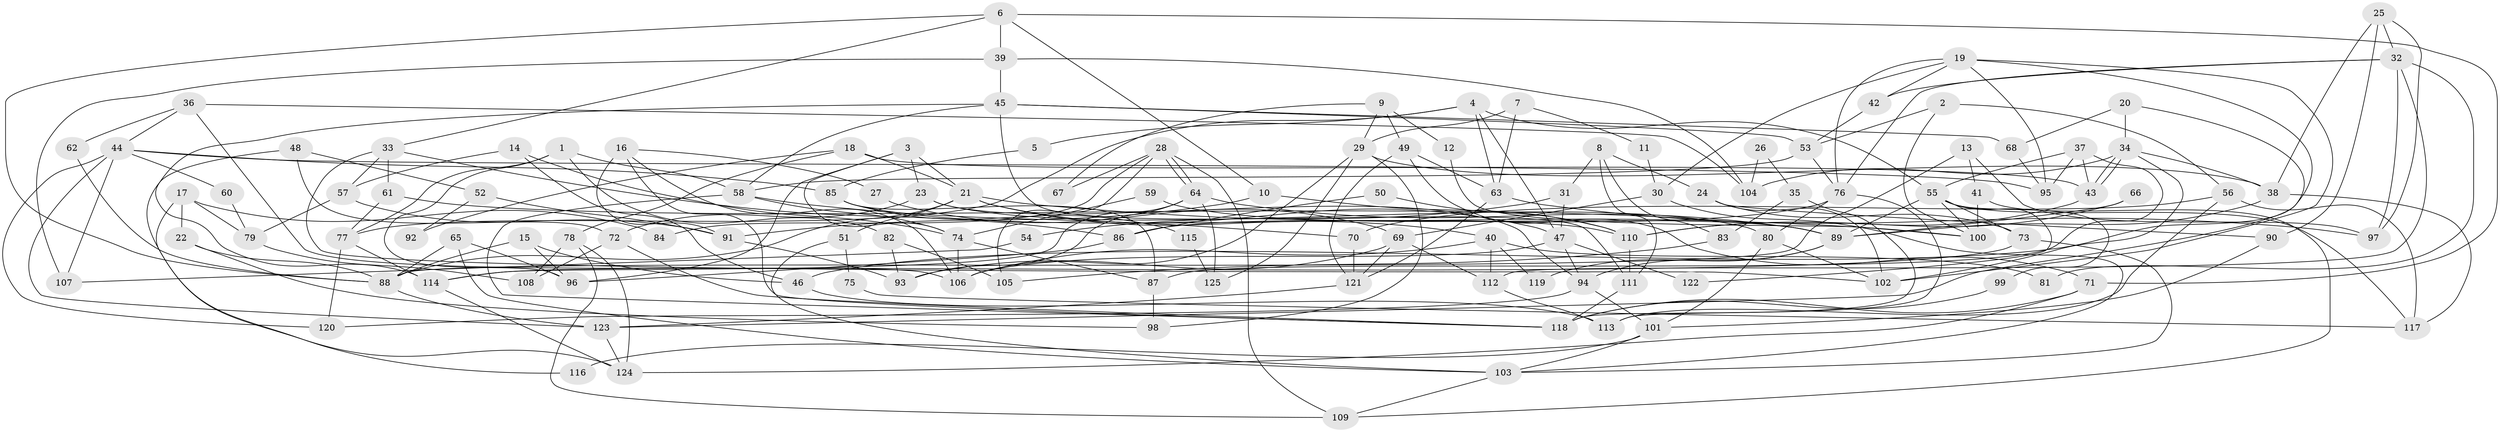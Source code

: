 // coarse degree distribution, {2: 0.20967741935483872, 4: 0.20967741935483872, 3: 0.0967741935483871, 7: 0.08064516129032258, 10: 0.03225806451612903, 5: 0.20967741935483872, 6: 0.06451612903225806, 13: 0.016129032258064516, 9: 0.016129032258064516, 11: 0.016129032258064516, 8: 0.016129032258064516, 12: 0.016129032258064516, 15: 0.016129032258064516}
// Generated by graph-tools (version 1.1) at 2025/53/03/04/25 21:53:29]
// undirected, 125 vertices, 250 edges
graph export_dot {
graph [start="1"]
  node [color=gray90,style=filled];
  1;
  2;
  3;
  4;
  5;
  6;
  7;
  8;
  9;
  10;
  11;
  12;
  13;
  14;
  15;
  16;
  17;
  18;
  19;
  20;
  21;
  22;
  23;
  24;
  25;
  26;
  27;
  28;
  29;
  30;
  31;
  32;
  33;
  34;
  35;
  36;
  37;
  38;
  39;
  40;
  41;
  42;
  43;
  44;
  45;
  46;
  47;
  48;
  49;
  50;
  51;
  52;
  53;
  54;
  55;
  56;
  57;
  58;
  59;
  60;
  61;
  62;
  63;
  64;
  65;
  66;
  67;
  68;
  69;
  70;
  71;
  72;
  73;
  74;
  75;
  76;
  77;
  78;
  79;
  80;
  81;
  82;
  83;
  84;
  85;
  86;
  87;
  88;
  89;
  90;
  91;
  92;
  93;
  94;
  95;
  96;
  97;
  98;
  99;
  100;
  101;
  102;
  103;
  104;
  105;
  106;
  107;
  108;
  109;
  110;
  111;
  112;
  113;
  114;
  115;
  116;
  117;
  118;
  119;
  120;
  121;
  122;
  123;
  124;
  125;
  1 -- 77;
  1 -- 58;
  1 -- 82;
  1 -- 96;
  2 -- 56;
  2 -- 100;
  2 -- 53;
  3 -- 96;
  3 -- 21;
  3 -- 23;
  3 -- 74;
  4 -- 55;
  4 -- 63;
  4 -- 5;
  4 -- 47;
  4 -- 77;
  5 -- 85;
  6 -- 39;
  6 -- 33;
  6 -- 10;
  6 -- 71;
  6 -- 88;
  7 -- 29;
  7 -- 63;
  7 -- 11;
  8 -- 111;
  8 -- 24;
  8 -- 31;
  8 -- 83;
  9 -- 49;
  9 -- 29;
  9 -- 12;
  9 -- 67;
  10 -- 110;
  10 -- 91;
  11 -- 30;
  12 -- 100;
  13 -- 88;
  13 -- 97;
  13 -- 41;
  14 -- 74;
  14 -- 46;
  14 -- 57;
  15 -- 96;
  15 -- 88;
  15 -- 46;
  16 -- 118;
  16 -- 106;
  16 -- 27;
  16 -- 91;
  17 -- 22;
  17 -- 79;
  17 -- 84;
  17 -- 116;
  18 -- 78;
  18 -- 21;
  18 -- 43;
  18 -- 92;
  19 -- 30;
  19 -- 76;
  19 -- 42;
  19 -- 46;
  19 -- 95;
  19 -- 102;
  20 -- 34;
  20 -- 68;
  20 -- 123;
  21 -- 40;
  21 -- 88;
  21 -- 47;
  21 -- 51;
  21 -- 100;
  22 -- 88;
  22 -- 98;
  23 -- 94;
  23 -- 72;
  23 -- 80;
  24 -- 73;
  24 -- 102;
  24 -- 90;
  25 -- 38;
  25 -- 32;
  25 -- 90;
  25 -- 97;
  26 -- 104;
  26 -- 35;
  27 -- 69;
  28 -- 64;
  28 -- 64;
  28 -- 109;
  28 -- 67;
  28 -- 84;
  28 -- 105;
  29 -- 38;
  29 -- 106;
  29 -- 98;
  29 -- 125;
  30 -- 103;
  30 -- 69;
  31 -- 47;
  31 -- 54;
  32 -- 42;
  32 -- 112;
  32 -- 76;
  32 -- 81;
  32 -- 97;
  33 -- 102;
  33 -- 57;
  33 -- 61;
  33 -- 86;
  34 -- 43;
  34 -- 43;
  34 -- 102;
  34 -- 38;
  34 -- 104;
  35 -- 83;
  35 -- 118;
  36 -- 44;
  36 -- 106;
  36 -- 62;
  36 -- 104;
  37 -- 43;
  37 -- 95;
  37 -- 55;
  37 -- 87;
  38 -- 89;
  38 -- 117;
  39 -- 45;
  39 -- 104;
  39 -- 107;
  40 -- 112;
  40 -- 106;
  40 -- 81;
  40 -- 119;
  41 -- 100;
  41 -- 109;
  42 -- 53;
  43 -- 110;
  44 -- 120;
  44 -- 123;
  44 -- 60;
  44 -- 85;
  44 -- 95;
  44 -- 107;
  45 -- 53;
  45 -- 58;
  45 -- 68;
  45 -- 111;
  45 -- 114;
  46 -- 113;
  47 -- 94;
  47 -- 106;
  47 -- 122;
  48 -- 72;
  48 -- 124;
  48 -- 52;
  49 -- 71;
  49 -- 121;
  49 -- 63;
  50 -- 86;
  50 -- 110;
  51 -- 103;
  51 -- 75;
  52 -- 91;
  52 -- 92;
  53 -- 76;
  53 -- 58;
  54 -- 107;
  55 -- 89;
  55 -- 73;
  55 -- 99;
  55 -- 100;
  55 -- 117;
  55 -- 122;
  56 -- 113;
  56 -- 117;
  56 -- 70;
  57 -- 91;
  57 -- 79;
  58 -- 70;
  58 -- 74;
  58 -- 118;
  59 -- 74;
  59 -- 89;
  60 -- 79;
  61 -- 77;
  61 -- 89;
  62 -- 88;
  63 -- 97;
  63 -- 121;
  64 -- 89;
  64 -- 93;
  64 -- 114;
  64 -- 125;
  65 -- 103;
  65 -- 88;
  65 -- 96;
  66 -- 89;
  66 -- 110;
  68 -- 95;
  69 -- 121;
  69 -- 93;
  69 -- 112;
  70 -- 121;
  71 -- 118;
  71 -- 124;
  72 -- 118;
  72 -- 108;
  73 -- 114;
  73 -- 103;
  74 -- 87;
  74 -- 106;
  75 -- 117;
  76 -- 86;
  76 -- 80;
  76 -- 113;
  77 -- 114;
  77 -- 120;
  78 -- 109;
  78 -- 124;
  78 -- 108;
  79 -- 108;
  80 -- 101;
  80 -- 102;
  82 -- 93;
  82 -- 105;
  83 -- 105;
  85 -- 87;
  85 -- 110;
  85 -- 115;
  86 -- 96;
  87 -- 98;
  88 -- 123;
  89 -- 94;
  89 -- 119;
  90 -- 101;
  91 -- 93;
  94 -- 101;
  94 -- 120;
  99 -- 118;
  101 -- 103;
  101 -- 116;
  103 -- 109;
  110 -- 111;
  111 -- 118;
  112 -- 113;
  114 -- 124;
  115 -- 125;
  121 -- 123;
  123 -- 124;
}

